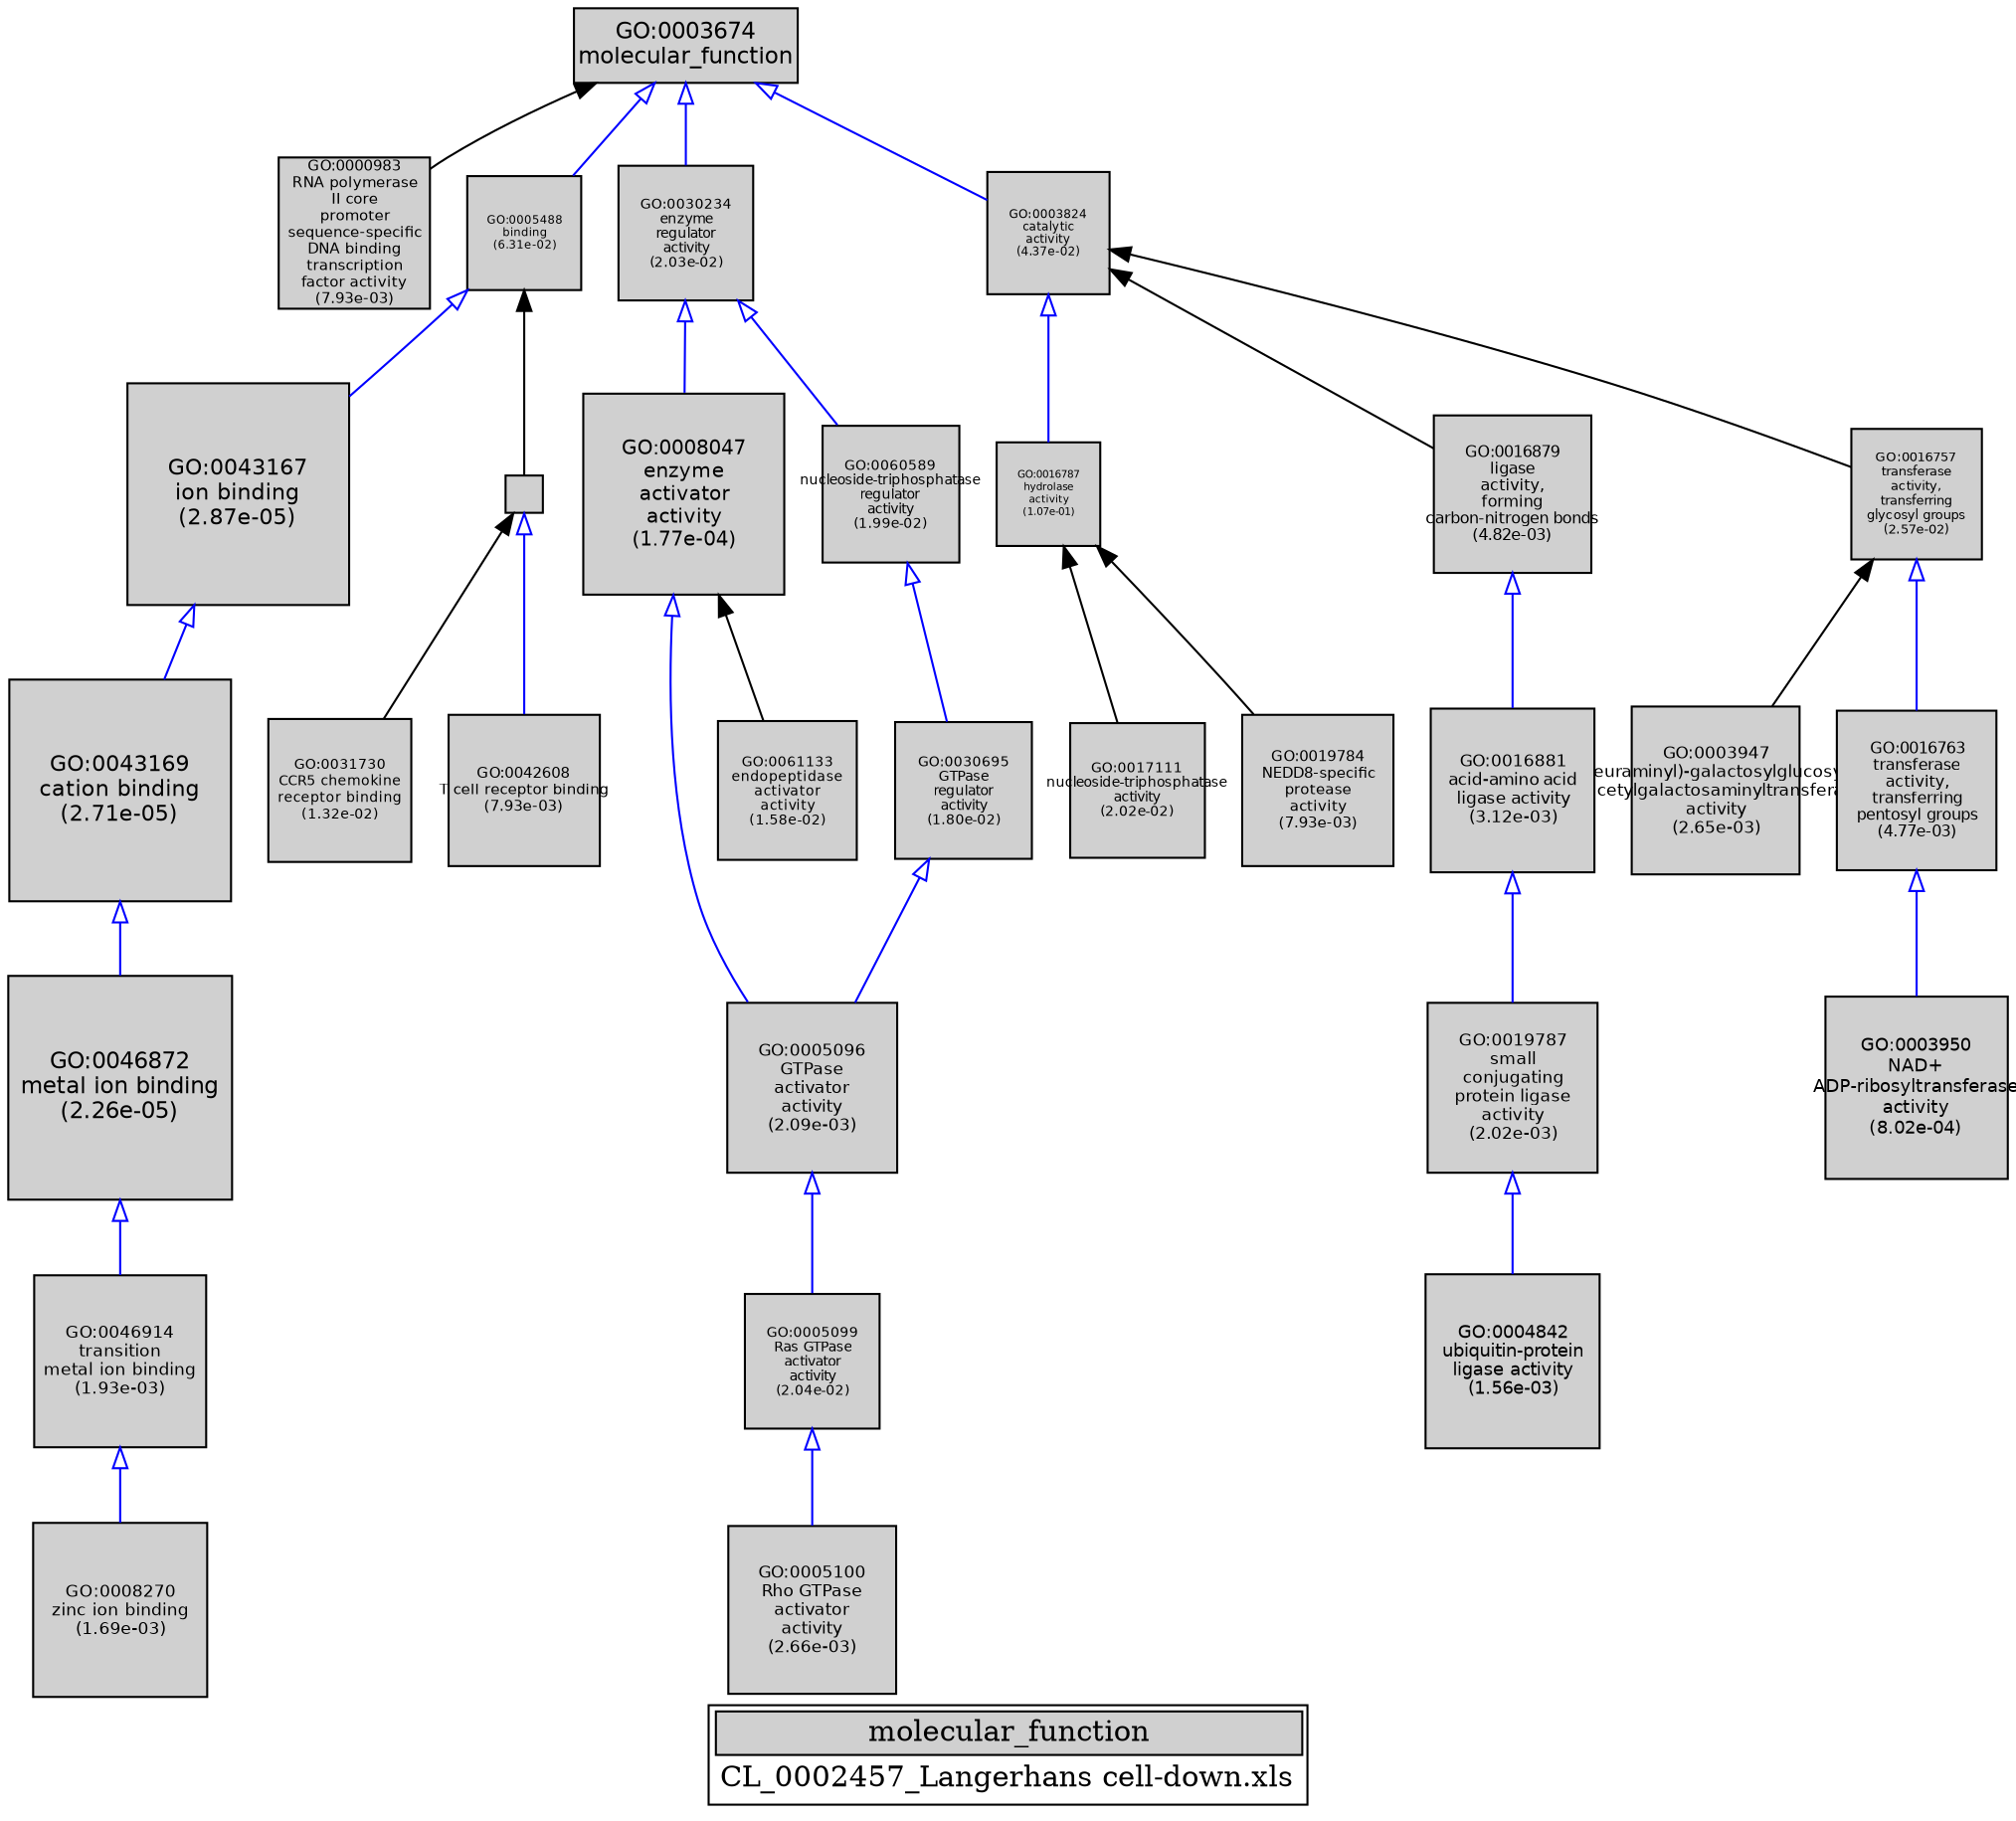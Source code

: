 digraph "molecular_function" {
graph [ bgcolor = "#FFFFFF", label = <<TABLE COLOR="black" BGCOLOR="white"><TR><TD COLSPAN="2" BGCOLOR="#D0D0D0"><FONT COLOR="black">molecular_function</FONT></TD></TR><TR><TD BORDER="0">CL_0002457_Langerhans cell-down.xls</TD></TR></TABLE>> ];
node [ fontname = "Helvetica" ];

subgraph "nodes" {

node [ style = "filled", fixedsize = "true", width = 1, shape = "box", fontsize = 9, fillcolor = "#D0D0D0", fontcolor = "black", color = "black" ];

"GO:0008047" [ URL = "#GO:0008047", label = <<TABLE BORDER="0"><TR><TD>GO:0008047<BR/>enzyme<BR/>activator<BR/>activity<BR/>(1.77e-04)</TD></TR></TABLE>>, width = 1.34874490571, shape = "box", fontsize = 9.7109633211, height = 1.34874490571 ];
"GO:0003947" [ URL = "#GO:0003947", label = <<TABLE BORDER="0"><TR><TD>GO:0003947<BR/>(N-acetylneuraminyl)-galactosylglucosylceramide<BR/>N-acetylgalactosaminyltransferase<BR/>activity<BR/>(2.65e-03)</TD></TR></TABLE>>, width = 1.11902562977, shape = "box", fontsize = 8.05698453436, height = 1.11902562977 ];
"GO:0000983" [ URL = "#GO:0000983", label = <<TABLE BORDER="0"><TR><TD>GO:0000983<BR/>RNA polymerase<BR/>II core<BR/>promoter<BR/>sequence-specific<BR/>DNA binding<BR/>transcription<BR/>factor activity<BR/>(7.93e-03)</TD></TR></TABLE>>, width = 1.01130499906, shape = "box", fontsize = 7.28139599322, height = 1.01130499906 ];
"GO:0005488" [ URL = "#GO:0005488", label = <<TABLE BORDER="0"><TR><TD>GO:0005488<BR/>binding<BR/>(6.31e-02)</TD></TR></TABLE>>, width = 0.767196381593, shape = "box", fontsize = 5.52381394747, height = 0.767196381593 ];
"GO:0005096" [ URL = "#GO:0005096", label = <<TABLE BORDER="0"><TR><TD>GO:0005096<BR/>GTPase<BR/>activator<BR/>activity<BR/>(2.09e-03)</TD></TR></TABLE>>, width = 1.14097542755, shape = "box", fontsize = 8.21502307837, height = 1.14097542755 ];
"GO:0005099" [ URL = "#GO:0005099", label = <<TABLE BORDER="0"><TR><TD>GO:0005099<BR/>Ras GTPase<BR/>activator<BR/>activity<BR/>(2.04e-02)</TD></TR></TABLE>>, width = 0.908522930296, shape = "box", fontsize = 6.54136509813, height = 0.908522930296 ];
"GO:0003950" [ URL = "#GO:0003950", label = <<TABLE BORDER="0"><TR><TD>GO:0003950<BR/>NAD+<BR/>ADP-ribosyltransferase<BR/>activity<BR/>(8.02e-04)</TD></TR></TABLE>>, width = 1.22572237093, shape = "box", fontsize = 8.82520107066, height = 1.22572237093 ];
"GO:0016787" [ URL = "#GO:0016787", label = <<TABLE BORDER="0"><TR><TD>GO:0016787<BR/>hydrolase<BR/>activity<BR/>(1.07e-01)</TD></TR></TABLE>>, width = 0.691682056126, shape = "box", fontsize = 5.0, height = 0.691682056126 ];
"GO:0043167" [ URL = "#GO:0043167", label = <<TABLE BORDER="0"><TR><TD>GO:0043167<BR/>ion binding<BR/>(2.87e-05)</TD></TR></TABLE>>, width = 1.4831738144, shape = "box", fontsize = 10.6788514637, height = 1.4831738144 ];
"GO:0016879" [ URL = "#GO:0016879", label = <<TABLE BORDER="0"><TR><TD>GO:0016879<BR/>ligase<BR/>activity,<BR/>forming<BR/>carbon-nitrogen bonds<BR/>(4.82e-03)</TD></TR></TABLE>>, width = 1.06158902294, shape = "box", fontsize = 7.64344096519, height = 1.06158902294 ];
"GO:0008270" [ URL = "#GO:0008270", label = <<TABLE BORDER="0"><TR><TD>GO:0008270<BR/>zinc ion binding<BR/>(1.69e-03)</TD></TR></TABLE>>, width = 1.16015661516, shape = "box", fontsize = 8.35312762918, height = 1.16015661516 ];
"GO:0016881" [ URL = "#GO:0016881", label = <<TABLE BORDER="0"><TR><TD>GO:0016881<BR/>acid-amino acid<BR/>ligase activity<BR/>(3.12e-03)</TD></TR></TABLE>>, width = 1.10381287499, shape = "box", fontsize = 7.94745269994, height = 1.10381287499 ];
"GO:0031730" [ URL = "#GO:0031730", label = <<TABLE BORDER="0"><TR><TD>GO:0031730<BR/>CCR5 chemokine<BR/>receptor binding<BR/>(1.32e-02)</TD></TR></TABLE>>, width = 0.957248375884, shape = "box", fontsize = 6.89218830636, height = 0.957248375884 ];
"GO:0016757" [ URL = "#GO:0016757", label = <<TABLE BORDER="0"><TR><TD>GO:0016757<BR/>transferase<BR/>activity,<BR/>transferring<BR/>glycosyl groups<BR/>(2.57e-02)</TD></TR></TABLE>>, width = 0.881157872239, shape = "box", fontsize = 6.34433668012, height = 0.881157872239 ];
"GO:0043169" [ URL = "#GO:0043169", label = <<TABLE BORDER="0"><TR><TD>GO:0043169<BR/>cation binding<BR/>(2.71e-05)</TD></TR></TABLE>>, width = 1.48719775252, shape = "box", fontsize = 10.7078238181, height = 1.48719775252 ];
"GO:0030234" [ URL = "#GO:0030234", label = <<TABLE BORDER="0"><TR><TD>GO:0030234<BR/>enzyme<BR/>regulator<BR/>activity<BR/>(2.03e-02)</TD></TR></TABLE>>, width = 0.908749551519, shape = "box", fontsize = 6.54299677094, height = 0.908749551519 ];
"GO:0005100" [ URL = "#GO:0005100", label = <<TABLE BORDER="0"><TR><TD>GO:0005100<BR/>Rho GTPase<BR/>activator<BR/>activity<BR/>(2.66e-03)</TD></TR></TABLE>>, width = 1.11881607962, shape = "box", fontsize = 8.05547577329, height = 1.11881607962 ];
"GO:0046914" [ URL = "#GO:0046914", label = <<TABLE BORDER="0"><TR><TD>GO:0046914<BR/>transition<BR/>metal ion binding<BR/>(1.93e-03)</TD></TR></TABLE>>, width = 1.14808625308, shape = "box", fontsize = 8.26622102217, height = 1.14808625308 ];
"GO:0030695" [ URL = "#GO:0030695", label = <<TABLE BORDER="0"><TR><TD>GO:0030695<BR/>GTPase<BR/>regulator<BR/>activity<BR/>(1.80e-02)</TD></TR></TABLE>>, width = 0.92270540236, shape = "box", fontsize = 6.64347889699, height = 0.92270540236 ];
"GO:0017111" [ URL = "#GO:0017111", label = <<TABLE BORDER="0"><TR><TD>GO:0017111<BR/>nucleoside-triphosphatase<BR/>activity<BR/>(2.02e-02)</TD></TR></TABLE>>, width = 0.909512565649, shape = "box", fontsize = 6.54849047267, height = 0.909512565649 ];
"GO:0060589" [ URL = "#GO:0060589", label = <<TABLE BORDER="0"><TR><TD>GO:0060589<BR/>nucleoside-triphosphatase<BR/>regulator<BR/>activity<BR/>(1.99e-02)</TD></TR></TABLE>>, width = 0.911102018518, shape = "box", fontsize = 6.55993453333, height = 0.911102018518 ];
"GO:0042608" [ URL = "#GO:0042608", label = <<TABLE BORDER="0"><TR><TD>GO:0042608<BR/>T cell receptor binding<BR/>(7.93e-03)</TD></TR></TABLE>>, width = 1.01130499906, shape = "box", fontsize = 7.28139599322, height = 1.01130499906 ];
"GO:0005102" [ URL = "#GO:0005102", label = "", width = 0.254842982895, shape = "box", height = 0.254842982895 ];
"GO:0003674" [ URL = "#GO:0003674", label = <<TABLE BORDER="0"><TR><TD>GO:0003674<BR/>molecular_function</TD></TR></TABLE>>, width = 1.5, shape = "box", fontsize = 10.8 ];
"GO:0016763" [ URL = "#GO:0016763", label = <<TABLE BORDER="0"><TR><TD>GO:0016763<BR/>transferase<BR/>activity,<BR/>transferring<BR/>pentosyl groups<BR/>(4.77e-03)</TD></TR></TABLE>>, width = 1.06267364653, shape = "box", fontsize = 7.65125025502, height = 1.06267364653 ];
"GO:0003824" [ URL = "#GO:0003824", label = <<TABLE BORDER="0"><TR><TD>GO:0003824<BR/>catalytic<BR/>activity<BR/>(4.37e-02)</TD></TR></TABLE>>, width = 0.815686732979, shape = "box", fontsize = 5.87294447745, height = 0.815686732979 ];
"GO:0061133" [ URL = "#GO:0061133", label = <<TABLE BORDER="0"><TR><TD>GO:0061133<BR/>endopeptidase<BR/>activator<BR/>activity<BR/>(1.58e-02)</TD></TR></TABLE>>, width = 0.937241206169, shape = "box", fontsize = 6.74813668441, height = 0.937241206169 ];
"GO:0019784" [ URL = "#GO:0019784", label = <<TABLE BORDER="0"><TR><TD>GO:0019784<BR/>NEDD8-specific<BR/>protease<BR/>activity<BR/>(7.93e-03)</TD></TR></TABLE>>, width = 1.01130499906, shape = "box", fontsize = 7.28139599322, height = 1.01130499906 ];
"GO:0046872" [ URL = "#GO:0046872", label = <<TABLE BORDER="0"><TR><TD>GO:0046872<BR/>metal ion binding<BR/>(2.26e-05)</TD></TR></TABLE>>, width = 1.5, shape = "box", fontsize = 10.8, height = 1.5 ];
"GO:0004842" [ URL = "#GO:0004842", label = <<TABLE BORDER="0"><TR><TD>GO:0004842<BR/>ubiquitin-protein<BR/>ligase activity<BR/>(1.56e-03)</TD></TR></TABLE>>, width = 1.16777983387, shape = "box", fontsize = 8.40801480384, height = 1.16777983387 ];
"GO:0019787" [ URL = "#GO:0019787", label = <<TABLE BORDER="0"><TR><TD>GO:0019787<BR/>small<BR/>conjugating<BR/>protein ligase<BR/>activity<BR/>(2.02e-03)</TD></TR></TABLE>>, width = 1.144230231, shape = "box", fontsize = 8.23845766319, height = 1.144230231 ];
}
subgraph "edges" {


edge [ dir = "back", weight = 1 ];
subgraph "regulates" {


edge [ color = "cyan", arrowtail = "none" ];
subgraph "positive" {


edge [ color = "green", arrowtail = "vee" ];
}
subgraph "negative" {


edge [ color = "red", arrowtail = "tee" ];
}
}
subgraph "part_of" {


edge [ color = "purple", arrowtail = "diamond", weight = 2.5 ];
}
subgraph "is_a" {


edge [ color = "blue", arrowtail = "empty", weight = 5.0 ];
"GO:0043169" -> "GO:0046872";
"GO:0016879" -> "GO:0016881";
"GO:0008047" -> "GO:0005096";
"GO:0016763" -> "GO:0003950";
"GO:0003674" -> "GO:0003824";
"GO:0016757" -> "GO:0016763";
"GO:0005096" -> "GO:0005099";
"GO:0030695" -> "GO:0005096";
"GO:0005102" -> "GO:0042608";
"GO:0043167" -> "GO:0043169";
"GO:0060589" -> "GO:0030695";
"GO:0046914" -> "GO:0008270";
"GO:0005488" -> "GO:0043167";
"GO:0016881" -> "GO:0019787";
"GO:0046872" -> "GO:0046914";
"GO:0019787" -> "GO:0004842";
"GO:0030234" -> "GO:0008047";
"GO:0003824" -> "GO:0016787";
"GO:0003674" -> "GO:0005488";
"GO:0003674" -> "GO:0030234";
"GO:0005099" -> "GO:0005100";
"GO:0030234" -> "GO:0060589";
}
"GO:0016787" -> "GO:0019784";
"GO:0005488" -> "GO:0005102";
"GO:0003674" -> "GO:0000983";
"GO:0005102" -> "GO:0031730";
"GO:0003824" -> "GO:0016757";
"GO:0016757" -> "GO:0003947";
"GO:0008047" -> "GO:0061133";
"GO:0016787" -> "GO:0017111";
"GO:0003824" -> "GO:0016879";
}
}
